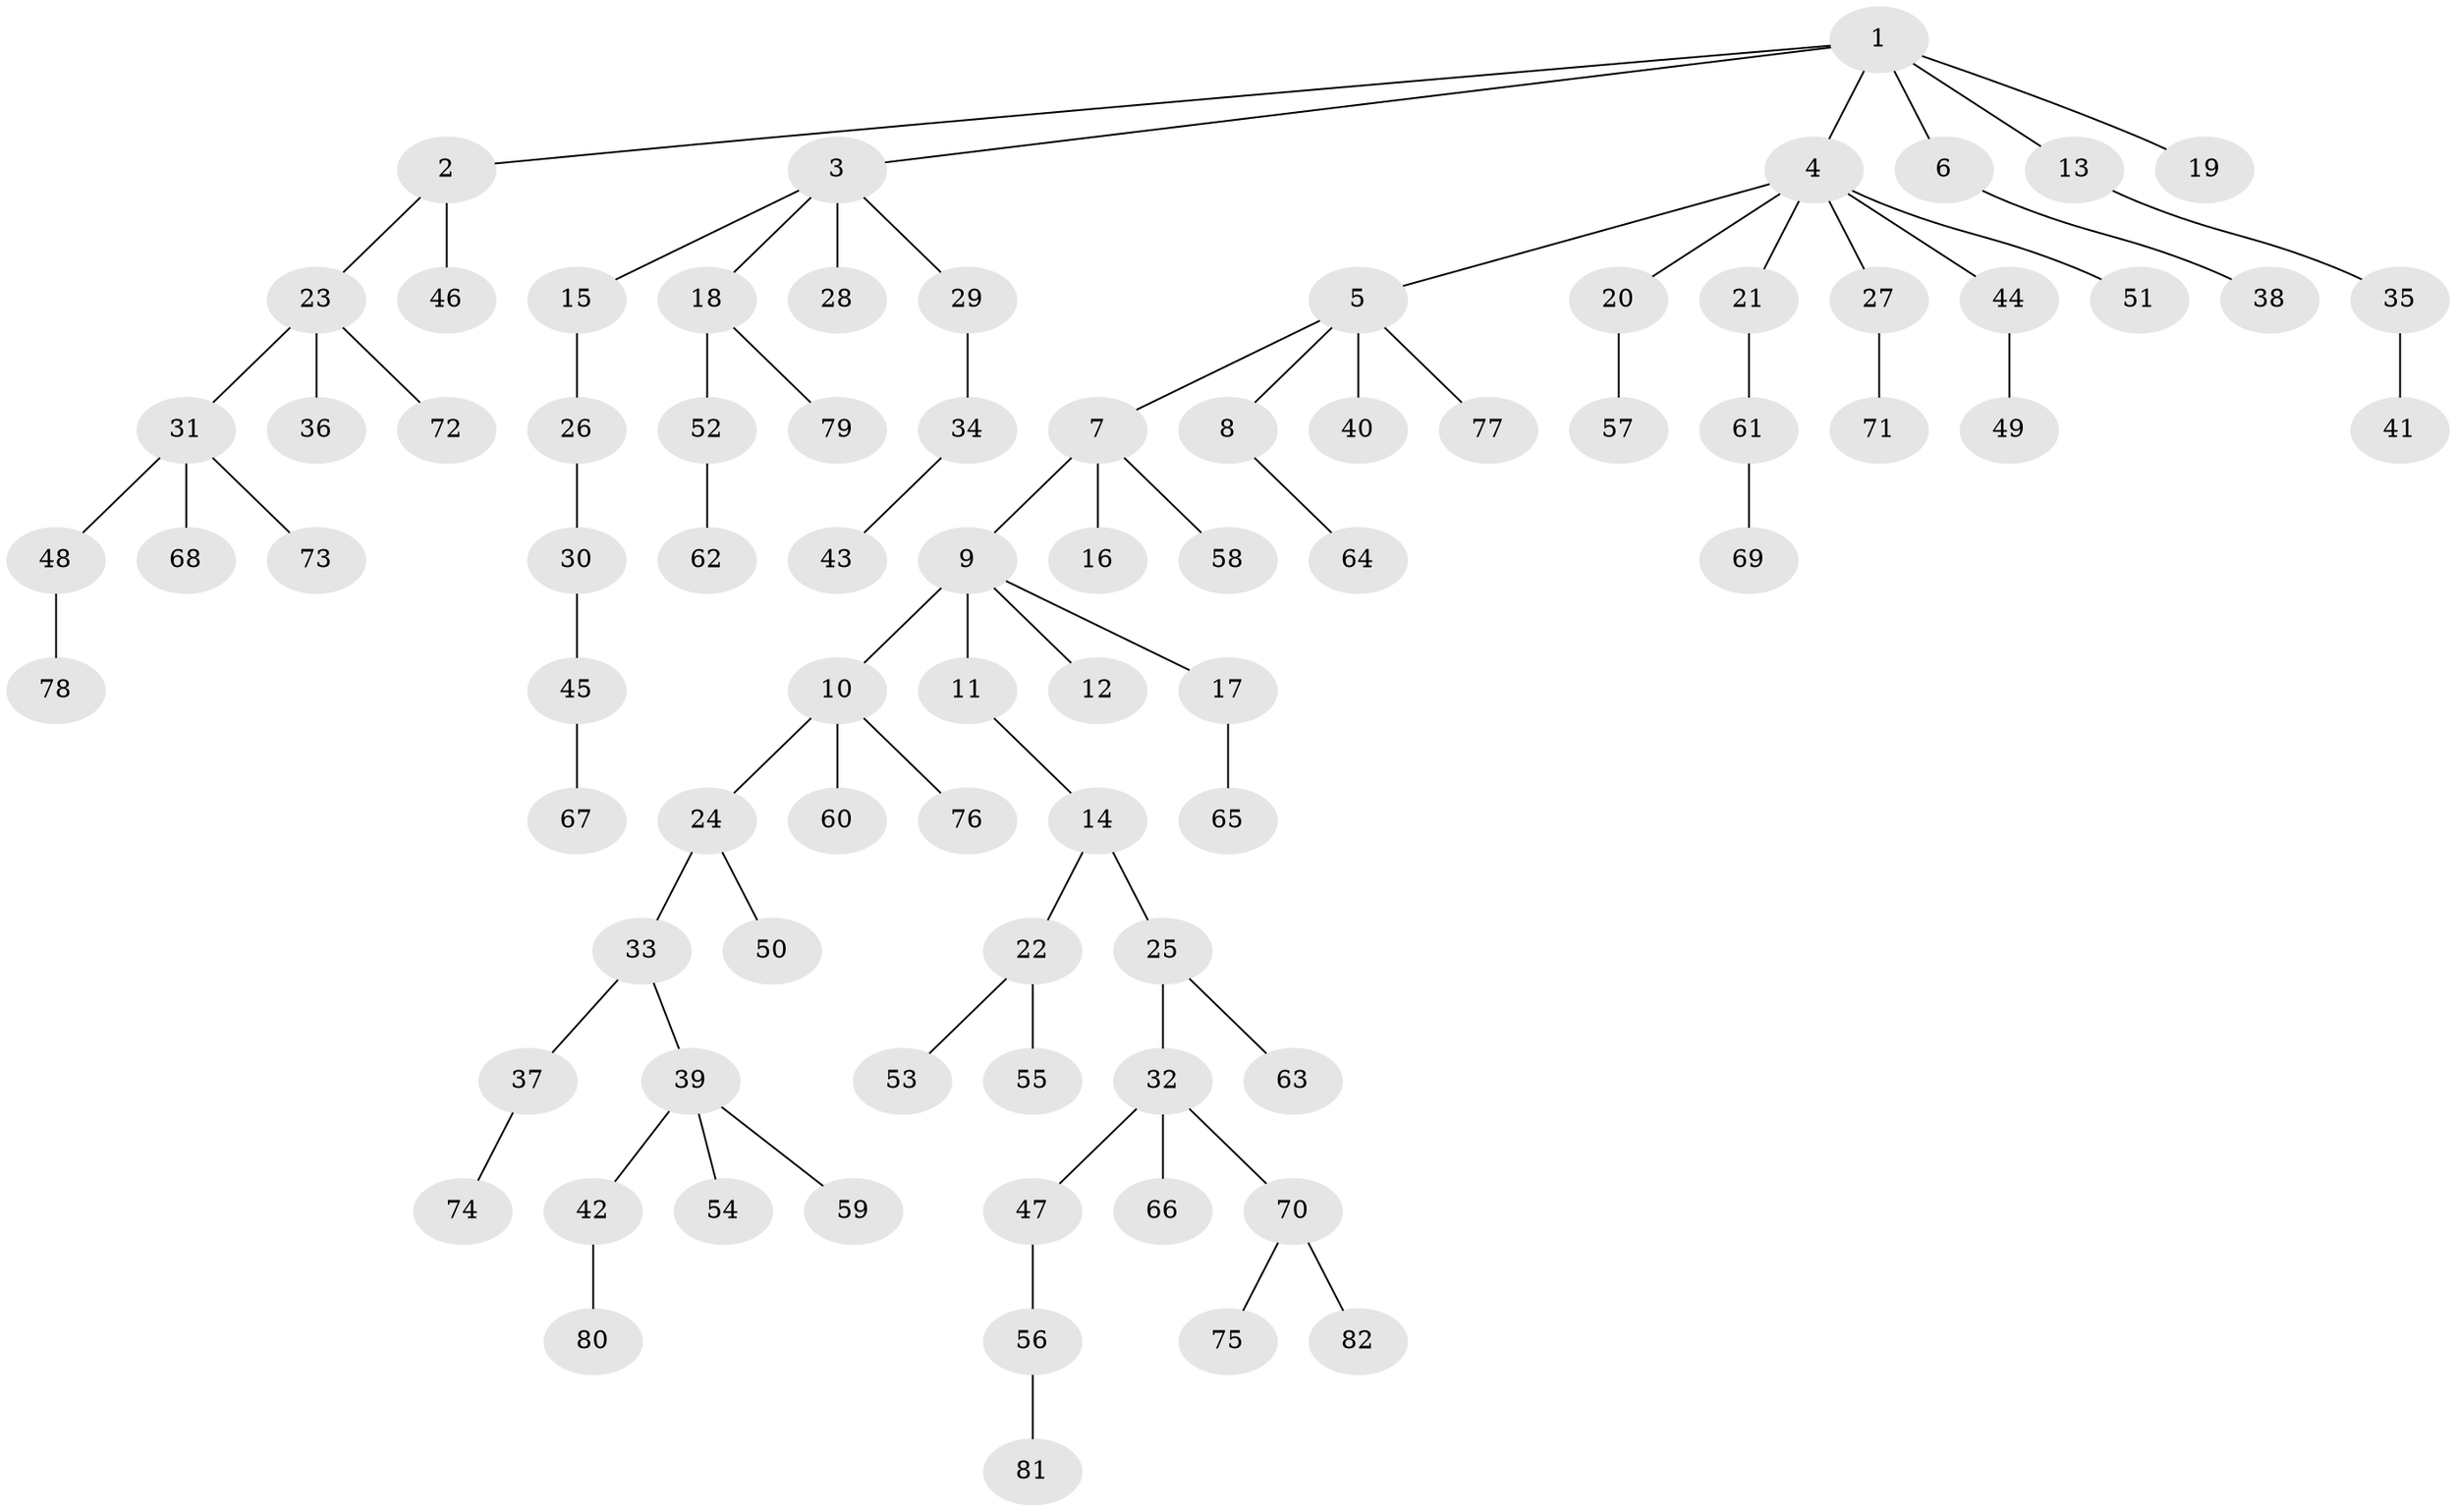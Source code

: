 // Generated by graph-tools (version 1.1) at 2025/26/03/09/25 03:26:27]
// undirected, 82 vertices, 81 edges
graph export_dot {
graph [start="1"]
  node [color=gray90,style=filled];
  1;
  2;
  3;
  4;
  5;
  6;
  7;
  8;
  9;
  10;
  11;
  12;
  13;
  14;
  15;
  16;
  17;
  18;
  19;
  20;
  21;
  22;
  23;
  24;
  25;
  26;
  27;
  28;
  29;
  30;
  31;
  32;
  33;
  34;
  35;
  36;
  37;
  38;
  39;
  40;
  41;
  42;
  43;
  44;
  45;
  46;
  47;
  48;
  49;
  50;
  51;
  52;
  53;
  54;
  55;
  56;
  57;
  58;
  59;
  60;
  61;
  62;
  63;
  64;
  65;
  66;
  67;
  68;
  69;
  70;
  71;
  72;
  73;
  74;
  75;
  76;
  77;
  78;
  79;
  80;
  81;
  82;
  1 -- 2;
  1 -- 3;
  1 -- 4;
  1 -- 6;
  1 -- 13;
  1 -- 19;
  2 -- 23;
  2 -- 46;
  3 -- 15;
  3 -- 18;
  3 -- 28;
  3 -- 29;
  4 -- 5;
  4 -- 20;
  4 -- 21;
  4 -- 27;
  4 -- 44;
  4 -- 51;
  5 -- 7;
  5 -- 8;
  5 -- 40;
  5 -- 77;
  6 -- 38;
  7 -- 9;
  7 -- 16;
  7 -- 58;
  8 -- 64;
  9 -- 10;
  9 -- 11;
  9 -- 12;
  9 -- 17;
  10 -- 24;
  10 -- 60;
  10 -- 76;
  11 -- 14;
  13 -- 35;
  14 -- 22;
  14 -- 25;
  15 -- 26;
  17 -- 65;
  18 -- 52;
  18 -- 79;
  20 -- 57;
  21 -- 61;
  22 -- 53;
  22 -- 55;
  23 -- 31;
  23 -- 36;
  23 -- 72;
  24 -- 33;
  24 -- 50;
  25 -- 32;
  25 -- 63;
  26 -- 30;
  27 -- 71;
  29 -- 34;
  30 -- 45;
  31 -- 48;
  31 -- 68;
  31 -- 73;
  32 -- 47;
  32 -- 66;
  32 -- 70;
  33 -- 37;
  33 -- 39;
  34 -- 43;
  35 -- 41;
  37 -- 74;
  39 -- 42;
  39 -- 54;
  39 -- 59;
  42 -- 80;
  44 -- 49;
  45 -- 67;
  47 -- 56;
  48 -- 78;
  52 -- 62;
  56 -- 81;
  61 -- 69;
  70 -- 75;
  70 -- 82;
}
